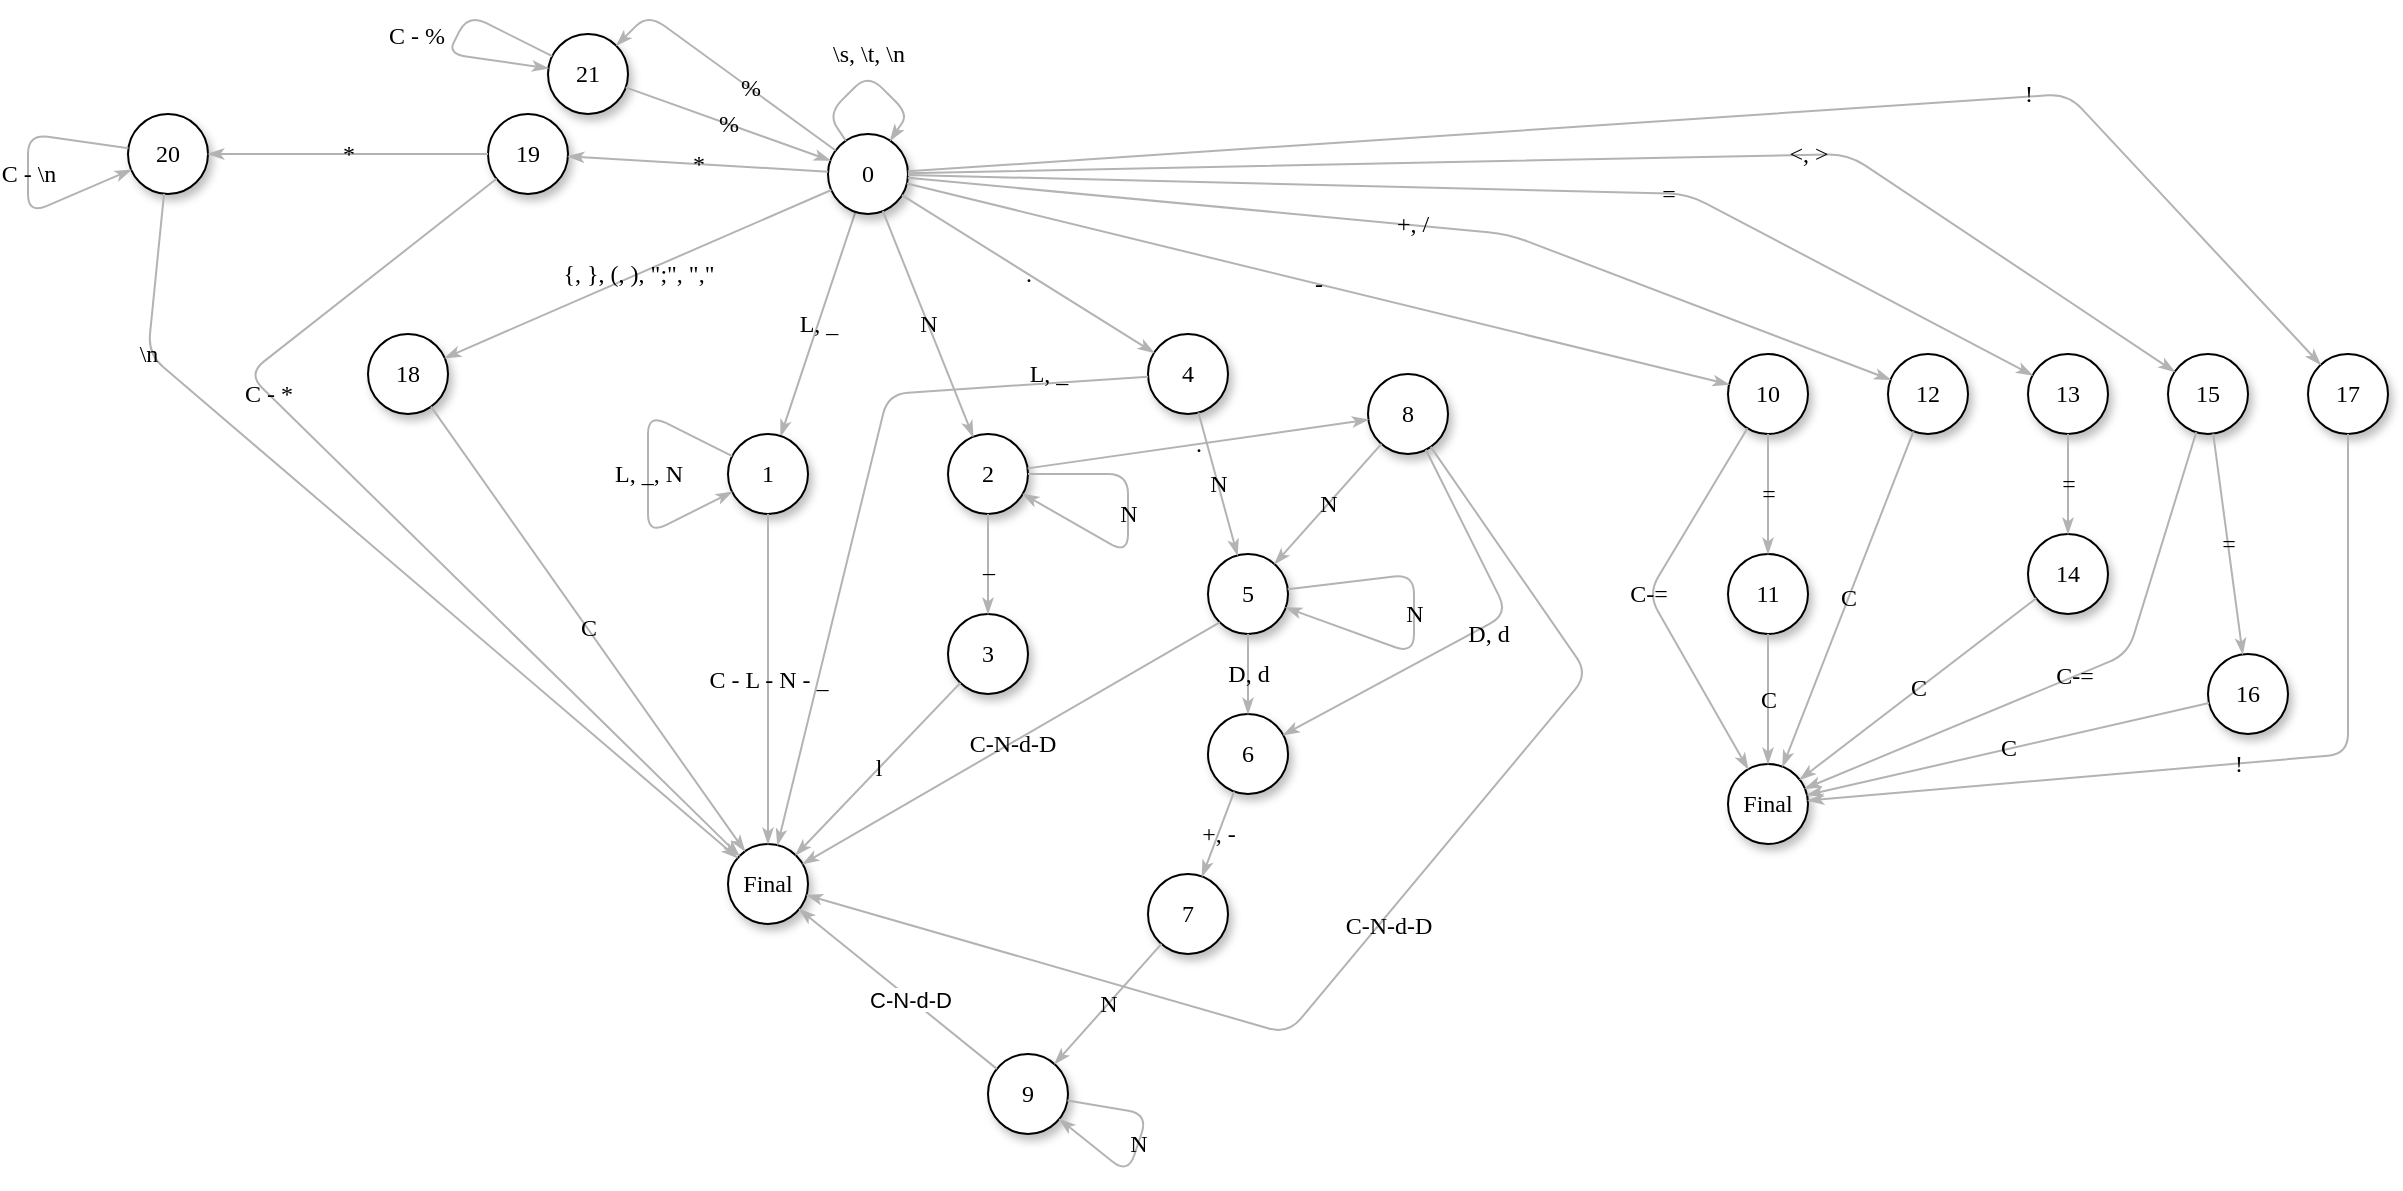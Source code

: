 <mxfile version="21.7.5" type="device">
  <diagram name="Page-1" id="42789a77-a242-8287-6e28-9cd8cfd52e62">
    <mxGraphModel dx="2057" dy="1332" grid="1" gridSize="10" guides="1" tooltips="1" connect="1" arrows="1" fold="1" page="1" pageScale="1" pageWidth="1100" pageHeight="850" background="none" math="0" shadow="0">
      <root>
        <mxCell id="0" />
        <mxCell id="1" parent="0" />
        <mxCell id="1ea317790d2ca983-13" value="L,&amp;nbsp;_" style="edgeStyle=none;rounded=1;html=1;labelBackgroundColor=none;startArrow=none;startFill=0;startSize=5;endArrow=classicThin;endFill=1;endSize=5;jettySize=auto;orthogonalLoop=1;strokeColor=#B3B3B3;strokeWidth=1;fontFamily=Verdana;fontSize=12" parent="1" source="1ea317790d2ca983-1" target="5TJmGQOhdWTkcNkg_cm5-1" edge="1">
          <mxGeometry relative="1" as="geometry">
            <mxPoint x="279.194" y="201.637" as="targetPoint" />
          </mxGeometry>
        </mxCell>
        <mxCell id="1ea317790d2ca983-1" value="0" style="ellipse;whiteSpace=wrap;html=1;rounded=0;shadow=1;comic=0;labelBackgroundColor=none;strokeWidth=1;fontFamily=Verdana;fontSize=12;align=center;" parent="1" vertex="1">
          <mxGeometry x="370" y="50" width="40" height="40" as="geometry" />
        </mxCell>
        <mxCell id="5TJmGQOhdWTkcNkg_cm5-1" value="1" style="ellipse;whiteSpace=wrap;html=1;rounded=0;shadow=1;comic=0;labelBackgroundColor=none;strokeWidth=1;fontFamily=Verdana;fontSize=12;align=center;" parent="1" vertex="1">
          <mxGeometry x="320" y="200" width="40" height="40" as="geometry" />
        </mxCell>
        <mxCell id="5TJmGQOhdWTkcNkg_cm5-3" value="L,&amp;nbsp;_, N" style="edgeStyle=none;rounded=1;html=1;labelBackgroundColor=none;startArrow=none;startFill=0;startSize=5;endArrow=classicThin;endFill=1;endSize=5;jettySize=auto;orthogonalLoop=1;strokeColor=#B3B3B3;strokeWidth=1;fontFamily=Verdana;fontSize=12;elbow=vertical;" parent="1" source="5TJmGQOhdWTkcNkg_cm5-1" target="5TJmGQOhdWTkcNkg_cm5-1" edge="1">
          <mxGeometry relative="1" as="geometry">
            <mxPoint x="420" y="220" as="targetPoint" />
            <mxPoint x="415" y="173" as="sourcePoint" />
            <Array as="points">
              <mxPoint x="280" y="190" />
            </Array>
            <mxPoint as="offset" />
          </mxGeometry>
        </mxCell>
        <mxCell id="CXH7mc3UCMZAINpEjaV8-1" value="2" style="ellipse;whiteSpace=wrap;html=1;rounded=0;shadow=1;comic=0;labelBackgroundColor=none;strokeWidth=1;fontFamily=Verdana;fontSize=12;align=center;" parent="1" vertex="1">
          <mxGeometry x="430" y="200" width="40" height="40" as="geometry" />
        </mxCell>
        <mxCell id="CXH7mc3UCMZAINpEjaV8-2" value="N" style="edgeStyle=none;rounded=1;html=1;labelBackgroundColor=none;startArrow=none;startFill=0;startSize=5;endArrow=classicThin;endFill=1;endSize=5;jettySize=auto;orthogonalLoop=1;strokeColor=#B3B3B3;strokeWidth=1;fontFamily=Verdana;fontSize=12" parent="1" source="1ea317790d2ca983-1" target="CXH7mc3UCMZAINpEjaV8-1" edge="1">
          <mxGeometry relative="1" as="geometry">
            <mxPoint x="365" y="217" as="targetPoint" />
            <mxPoint x="415" y="173" as="sourcePoint" />
          </mxGeometry>
        </mxCell>
        <mxCell id="CXH7mc3UCMZAINpEjaV8-3" value="Final" style="ellipse;whiteSpace=wrap;html=1;rounded=0;shadow=1;comic=0;labelBackgroundColor=none;strokeWidth=1;fontFamily=Verdana;fontSize=12;align=center;" parent="1" vertex="1">
          <mxGeometry x="320" y="405" width="40" height="40" as="geometry" />
        </mxCell>
        <mxCell id="CXH7mc3UCMZAINpEjaV8-4" value="C - L - N - _" style="edgeStyle=none;rounded=1;html=1;labelBackgroundColor=none;startArrow=none;startFill=0;startSize=5;endArrow=classicThin;endFill=1;endSize=5;jettySize=auto;orthogonalLoop=1;strokeColor=#B3B3B3;strokeWidth=1;fontFamily=Verdana;fontSize=12" parent="1" source="5TJmGQOhdWTkcNkg_cm5-1" target="CXH7mc3UCMZAINpEjaV8-3" edge="1">
          <mxGeometry relative="1" as="geometry">
            <mxPoint x="365" y="217" as="targetPoint" />
            <mxPoint x="415" y="173" as="sourcePoint" />
          </mxGeometry>
        </mxCell>
        <mxCell id="CXH7mc3UCMZAINpEjaV8-5" value="N" style="edgeStyle=none;rounded=1;html=1;labelBackgroundColor=none;startArrow=none;startFill=0;startSize=5;endArrow=classicThin;endFill=1;endSize=5;jettySize=auto;orthogonalLoop=1;strokeColor=#B3B3B3;strokeWidth=1;fontFamily=Verdana;fontSize=12;elbow=vertical;" parent="1" source="CXH7mc3UCMZAINpEjaV8-1" target="CXH7mc3UCMZAINpEjaV8-1" edge="1">
          <mxGeometry x="-0.07" relative="1" as="geometry">
            <mxPoint x="312" y="239" as="targetPoint" />
            <mxPoint x="312" y="221" as="sourcePoint" />
            <Array as="points">
              <mxPoint x="520" y="220" />
              <mxPoint x="520" y="260" />
            </Array>
            <mxPoint as="offset" />
          </mxGeometry>
        </mxCell>
        <mxCell id="CXH7mc3UCMZAINpEjaV8-6" value="3" style="ellipse;whiteSpace=wrap;html=1;rounded=0;shadow=1;comic=0;labelBackgroundColor=none;strokeWidth=1;fontFamily=Verdana;fontSize=12;align=center;" parent="1" vertex="1">
          <mxGeometry x="430" y="290" width="40" height="40" as="geometry" />
        </mxCell>
        <mxCell id="CXH7mc3UCMZAINpEjaV8-7" value="_" style="edgeStyle=none;rounded=1;html=1;labelBackgroundColor=none;startArrow=none;startFill=0;startSize=5;endArrow=classicThin;endFill=1;endSize=5;jettySize=auto;orthogonalLoop=1;strokeColor=#B3B3B3;strokeWidth=1;fontFamily=Verdana;fontSize=12" parent="1" source="CXH7mc3UCMZAINpEjaV8-1" target="CXH7mc3UCMZAINpEjaV8-6" edge="1">
          <mxGeometry relative="1" as="geometry">
            <mxPoint x="448" y="214" as="targetPoint" />
            <mxPoint x="422" y="176" as="sourcePoint" />
          </mxGeometry>
        </mxCell>
        <mxCell id="CXH7mc3UCMZAINpEjaV8-9" value="l" style="edgeStyle=none;rounded=1;html=1;labelBackgroundColor=none;startArrow=none;startFill=0;startSize=5;endArrow=classicThin;endFill=1;endSize=5;jettySize=auto;orthogonalLoop=1;strokeColor=#B3B3B3;strokeWidth=1;fontFamily=Verdana;fontSize=12" parent="1" source="CXH7mc3UCMZAINpEjaV8-6" target="CXH7mc3UCMZAINpEjaV8-3" edge="1">
          <mxGeometry x="-0.002" relative="1" as="geometry">
            <mxPoint x="353.815" y="410.538" as="targetPoint" />
            <mxPoint x="436.149" y="324.428" as="sourcePoint" />
            <mxPoint as="offset" />
          </mxGeometry>
        </mxCell>
        <mxCell id="CXH7mc3UCMZAINpEjaV8-10" value="8" style="ellipse;whiteSpace=wrap;html=1;rounded=0;shadow=1;comic=0;labelBackgroundColor=none;strokeWidth=1;fontFamily=Verdana;fontSize=12;align=center;" parent="1" vertex="1">
          <mxGeometry x="640" y="170" width="40" height="40" as="geometry" />
        </mxCell>
        <mxCell id="CXH7mc3UCMZAINpEjaV8-14" value="5" style="ellipse;whiteSpace=wrap;html=1;rounded=0;shadow=1;comic=0;labelBackgroundColor=none;strokeWidth=1;fontFamily=Verdana;fontSize=12;align=center;" parent="1" vertex="1">
          <mxGeometry x="560" y="260" width="40" height="40" as="geometry" />
        </mxCell>
        <mxCell id="CXH7mc3UCMZAINpEjaV8-18" value="N" style="edgeStyle=none;rounded=1;html=1;labelBackgroundColor=none;startArrow=none;startFill=0;startSize=5;endArrow=classicThin;endFill=1;endSize=5;jettySize=auto;orthogonalLoop=1;strokeColor=#B3B3B3;strokeWidth=1;fontFamily=Verdana;fontSize=12" parent="1" source="CXH7mc3UCMZAINpEjaV8-10" target="CXH7mc3UCMZAINpEjaV8-14" edge="1">
          <mxGeometry relative="1" as="geometry">
            <mxPoint x="571" y="205" as="targetPoint" />
            <mxPoint x="429" y="165" as="sourcePoint" />
          </mxGeometry>
        </mxCell>
        <mxCell id="CXH7mc3UCMZAINpEjaV8-21" value="N" style="edgeStyle=none;rounded=1;html=1;labelBackgroundColor=none;startArrow=none;startFill=0;startSize=5;endArrow=classicThin;endFill=1;endSize=5;jettySize=auto;orthogonalLoop=1;strokeColor=#B3B3B3;strokeWidth=1;fontFamily=Verdana;fontSize=12;elbow=vertical;" parent="1" source="CXH7mc3UCMZAINpEjaV8-14" target="CXH7mc3UCMZAINpEjaV8-14" edge="1">
          <mxGeometry x="-0.027" relative="1" as="geometry">
            <mxPoint x="610" y="280" as="targetPoint" />
            <mxPoint x="613" y="270" as="sourcePoint" />
            <Array as="points">
              <mxPoint x="663" y="270" />
              <mxPoint x="663" y="310" />
            </Array>
            <mxPoint as="offset" />
          </mxGeometry>
        </mxCell>
        <mxCell id="CXH7mc3UCMZAINpEjaV8-22" value="6" style="ellipse;whiteSpace=wrap;html=1;rounded=0;shadow=1;comic=0;labelBackgroundColor=none;strokeWidth=1;fontFamily=Verdana;fontSize=12;align=center;" parent="1" vertex="1">
          <mxGeometry x="560" y="340" width="40" height="40" as="geometry" />
        </mxCell>
        <mxCell id="CXH7mc3UCMZAINpEjaV8-23" value="D, d" style="edgeStyle=none;rounded=1;html=1;labelBackgroundColor=none;startArrow=none;startFill=0;startSize=5;endArrow=classicThin;endFill=1;endSize=5;jettySize=auto;orthogonalLoop=1;strokeColor=#B3B3B3;strokeWidth=1;fontFamily=Verdana;fontSize=12" parent="1" source="CXH7mc3UCMZAINpEjaV8-14" target="CXH7mc3UCMZAINpEjaV8-22" edge="1">
          <mxGeometry relative="1" as="geometry">
            <mxPoint x="590" y="270" as="targetPoint" />
            <mxPoint x="590" y="230" as="sourcePoint" />
          </mxGeometry>
        </mxCell>
        <mxCell id="CXH7mc3UCMZAINpEjaV8-24" value="D, d" style="edgeStyle=none;rounded=1;html=1;labelBackgroundColor=none;startArrow=none;startFill=0;startSize=5;endArrow=classicThin;endFill=1;endSize=5;jettySize=auto;orthogonalLoop=1;strokeColor=#B3B3B3;strokeWidth=1;fontFamily=Verdana;fontSize=12" parent="1" source="CXH7mc3UCMZAINpEjaV8-10" target="CXH7mc3UCMZAINpEjaV8-22" edge="1">
          <mxGeometry x="-0.04" y="4" relative="1" as="geometry">
            <mxPoint x="590" y="270" as="targetPoint" />
            <mxPoint x="590" y="230" as="sourcePoint" />
            <Array as="points">
              <mxPoint x="710" y="290" />
            </Array>
            <mxPoint as="offset" />
          </mxGeometry>
        </mxCell>
        <mxCell id="CXH7mc3UCMZAINpEjaV8-25" value="7" style="ellipse;whiteSpace=wrap;html=1;rounded=0;shadow=1;comic=0;labelBackgroundColor=none;strokeWidth=1;fontFamily=Verdana;fontSize=12;align=center;" parent="1" vertex="1">
          <mxGeometry x="530" y="420" width="40" height="40" as="geometry" />
        </mxCell>
        <mxCell id="CXH7mc3UCMZAINpEjaV8-26" value="+, -" style="edgeStyle=none;rounded=1;html=1;labelBackgroundColor=none;startArrow=none;startFill=0;startSize=5;endArrow=classicThin;endFill=1;endSize=5;jettySize=auto;orthogonalLoop=1;strokeColor=#B3B3B3;strokeWidth=1;fontFamily=Verdana;fontSize=12" parent="1" source="CXH7mc3UCMZAINpEjaV8-22" target="CXH7mc3UCMZAINpEjaV8-25" edge="1">
          <mxGeometry relative="1" as="geometry">
            <mxPoint x="590" y="350" as="targetPoint" />
            <mxPoint x="590" y="310" as="sourcePoint" />
          </mxGeometry>
        </mxCell>
        <mxCell id="CXH7mc3UCMZAINpEjaV8-28" value="4" style="ellipse;whiteSpace=wrap;html=1;rounded=0;shadow=1;comic=0;labelBackgroundColor=none;strokeWidth=1;fontFamily=Verdana;fontSize=12;align=center;" parent="1" vertex="1">
          <mxGeometry x="530" y="150" width="40" height="40" as="geometry" />
        </mxCell>
        <mxCell id="CXH7mc3UCMZAINpEjaV8-31" value="." style="edgeStyle=none;rounded=1;html=1;labelBackgroundColor=none;startArrow=none;startFill=0;startSize=5;endArrow=classicThin;endFill=1;endSize=5;jettySize=auto;orthogonalLoop=1;strokeColor=#B3B3B3;strokeWidth=1;fontFamily=Verdana;fontSize=12" parent="1" source="1ea317790d2ca983-1" target="CXH7mc3UCMZAINpEjaV8-28" edge="1">
          <mxGeometry relative="1" as="geometry">
            <mxPoint x="623" y="295" as="targetPoint" />
            <mxPoint x="677" y="235" as="sourcePoint" />
          </mxGeometry>
        </mxCell>
        <mxCell id="CXH7mc3UCMZAINpEjaV8-32" value="." style="edgeStyle=none;rounded=1;html=1;labelBackgroundColor=none;startArrow=none;startFill=0;startSize=5;endArrow=classicThin;endFill=1;endSize=5;jettySize=auto;orthogonalLoop=1;strokeColor=#B3B3B3;strokeWidth=1;fontFamily=Verdana;fontSize=12" parent="1" source="CXH7mc3UCMZAINpEjaV8-1" target="CXH7mc3UCMZAINpEjaV8-10" edge="1">
          <mxGeometry relative="1" as="geometry">
            <mxPoint x="633" y="305" as="targetPoint" />
            <mxPoint x="687" y="245" as="sourcePoint" />
          </mxGeometry>
        </mxCell>
        <mxCell id="CXH7mc3UCMZAINpEjaV8-35" value="N" style="edgeStyle=none;rounded=1;html=1;labelBackgroundColor=none;startArrow=none;startFill=0;startSize=5;endArrow=classicThin;endFill=1;endSize=5;jettySize=auto;orthogonalLoop=1;strokeColor=#B3B3B3;strokeWidth=1;fontFamily=Verdana;fontSize=12;" parent="1" source="CXH7mc3UCMZAINpEjaV8-28" target="CXH7mc3UCMZAINpEjaV8-14" edge="1">
          <mxGeometry relative="1" as="geometry">
            <mxPoint x="500" y="160" as="targetPoint" />
            <mxPoint x="430" y="160" as="sourcePoint" />
          </mxGeometry>
        </mxCell>
        <mxCell id="CXH7mc3UCMZAINpEjaV8-38" value="C-N-d-D" style="edgeStyle=none;rounded=1;html=1;labelBackgroundColor=none;startArrow=none;startFill=0;startSize=5;endArrow=classicThin;endFill=1;endSize=5;jettySize=auto;orthogonalLoop=1;strokeColor=#B3B3B3;strokeWidth=1;fontFamily=Verdana;fontSize=12;exitX=0;exitY=1;exitDx=0;exitDy=0;" parent="1" source="CXH7mc3UCMZAINpEjaV8-14" edge="1" target="CXH7mc3UCMZAINpEjaV8-3">
          <mxGeometry relative="1" as="geometry">
            <mxPoint x="364" y="421" as="targetPoint" />
            <mxPoint x="446" y="334" as="sourcePoint" />
          </mxGeometry>
        </mxCell>
        <mxCell id="CXH7mc3UCMZAINpEjaV8-39" value="C-N-d-D" style="edgeStyle=none;rounded=1;html=1;labelBackgroundColor=none;startArrow=none;startFill=0;startSize=5;endArrow=classicThin;endFill=1;endSize=5;jettySize=auto;orthogonalLoop=1;strokeColor=#B3B3B3;strokeWidth=1;fontFamily=Verdana;fontSize=12" parent="1" source="CXH7mc3UCMZAINpEjaV8-10" target="CXH7mc3UCMZAINpEjaV8-3" edge="1">
          <mxGeometry x="-0.04" y="4" relative="1" as="geometry">
            <mxPoint x="608" y="361" as="targetPoint" />
            <mxPoint x="679" y="218" as="sourcePoint" />
            <Array as="points">
              <mxPoint x="750" y="320" />
              <mxPoint x="600" y="500" />
            </Array>
            <mxPoint as="offset" />
          </mxGeometry>
        </mxCell>
        <mxCell id="CXH7mc3UCMZAINpEjaV8-40" value="9" style="ellipse;whiteSpace=wrap;html=1;rounded=0;shadow=1;comic=0;labelBackgroundColor=none;strokeWidth=1;fontFamily=Verdana;fontSize=12;align=center;" parent="1" vertex="1">
          <mxGeometry x="450" y="510" width="40" height="40" as="geometry" />
        </mxCell>
        <mxCell id="CXH7mc3UCMZAINpEjaV8-41" value="N" style="edgeStyle=none;rounded=1;html=1;labelBackgroundColor=none;startArrow=none;startFill=0;startSize=5;endArrow=classicThin;endFill=1;endSize=5;jettySize=auto;orthogonalLoop=1;strokeColor=#B3B3B3;strokeWidth=1;fontFamily=Verdana;fontSize=12" parent="1" source="CXH7mc3UCMZAINpEjaV8-25" target="CXH7mc3UCMZAINpEjaV8-40" edge="1">
          <mxGeometry relative="1" as="geometry">
            <mxPoint x="567" y="431" as="targetPoint" />
            <mxPoint x="583" y="389" as="sourcePoint" />
          </mxGeometry>
        </mxCell>
        <mxCell id="CXH7mc3UCMZAINpEjaV8-42" value="N" style="edgeStyle=none;rounded=1;html=1;labelBackgroundColor=none;startArrow=none;startFill=0;startSize=5;endArrow=classicThin;endFill=1;endSize=5;jettySize=auto;orthogonalLoop=1;strokeColor=#B3B3B3;strokeWidth=1;fontFamily=Verdana;fontSize=12;elbow=vertical;" parent="1" source="CXH7mc3UCMZAINpEjaV8-40" target="CXH7mc3UCMZAINpEjaV8-40" edge="1">
          <mxGeometry x="-0.027" relative="1" as="geometry">
            <mxPoint x="490" y="567" as="targetPoint" />
            <mxPoint x="491" y="558" as="sourcePoint" />
            <Array as="points">
              <mxPoint x="530" y="540" />
              <mxPoint x="520" y="570" />
            </Array>
            <mxPoint as="offset" />
          </mxGeometry>
        </mxCell>
        <mxCell id="CXH7mc3UCMZAINpEjaV8-43" value="&#xa;&lt;span style=&quot;color: rgb(0, 0, 0); font-family: Helvetica; font-size: 11px; font-style: normal; font-variant-ligatures: normal; font-variant-caps: normal; font-weight: 400; letter-spacing: normal; orphans: 2; text-align: center; text-indent: 0px; text-transform: none; widows: 2; word-spacing: 0px; -webkit-text-stroke-width: 0px; background-color: rgb(255, 255, 255); text-decoration-thickness: initial; text-decoration-style: initial; text-decoration-color: initial; float: none; display: inline !important;&quot;&gt;C-N-d-D&lt;/span&gt;&#xa;&#xa;" style="edgeStyle=none;rounded=1;html=1;labelBackgroundColor=none;startArrow=none;startFill=0;startSize=5;endArrow=classicThin;endFill=1;endSize=5;jettySize=auto;orthogonalLoop=1;strokeColor=#B3B3B3;strokeWidth=1;fontFamily=Verdana;fontSize=12" parent="1" source="CXH7mc3UCMZAINpEjaV8-40" target="CXH7mc3UCMZAINpEjaV8-3" edge="1">
          <mxGeometry x="-0.185" y="7" relative="1" as="geometry">
            <mxPoint x="364" y="421" as="targetPoint" />
            <mxPoint x="446" y="334" as="sourcePoint" />
            <mxPoint x="1" as="offset" />
          </mxGeometry>
        </mxCell>
        <mxCell id="CXH7mc3UCMZAINpEjaV8-45" value="10" style="ellipse;whiteSpace=wrap;html=1;rounded=0;shadow=1;comic=0;labelBackgroundColor=none;strokeWidth=1;fontFamily=Verdana;fontSize=12;align=center;" parent="1" vertex="1">
          <mxGeometry x="820" y="160" width="40" height="40" as="geometry" />
        </mxCell>
        <mxCell id="CXH7mc3UCMZAINpEjaV8-46" value="-" style="edgeStyle=none;rounded=1;html=1;labelBackgroundColor=none;startArrow=none;startFill=0;startSize=5;endArrow=classicThin;endFill=1;endSize=5;jettySize=auto;orthogonalLoop=1;strokeColor=#B3B3B3;strokeWidth=1;fontFamily=Verdana;fontSize=12" parent="1" source="1ea317790d2ca983-1" target="CXH7mc3UCMZAINpEjaV8-45" edge="1">
          <mxGeometry relative="1" as="geometry">
            <mxPoint x="543" y="169" as="targetPoint" />
            <mxPoint x="417" y="91" as="sourcePoint" />
          </mxGeometry>
        </mxCell>
        <mxCell id="CXH7mc3UCMZAINpEjaV8-48" value="11" style="ellipse;whiteSpace=wrap;html=1;rounded=0;shadow=1;comic=0;labelBackgroundColor=none;strokeWidth=1;fontFamily=Verdana;fontSize=12;align=center;" parent="1" vertex="1">
          <mxGeometry x="820" y="260" width="40" height="40" as="geometry" />
        </mxCell>
        <mxCell id="CXH7mc3UCMZAINpEjaV8-49" value="=" style="edgeStyle=none;rounded=1;html=1;labelBackgroundColor=none;startArrow=none;startFill=0;startSize=5;endArrow=classicThin;endFill=1;endSize=5;jettySize=auto;orthogonalLoop=1;strokeColor=#B3B3B3;strokeWidth=1;fontFamily=Verdana;fontSize=12" parent="1" source="CXH7mc3UCMZAINpEjaV8-45" target="CXH7mc3UCMZAINpEjaV8-48" edge="1">
          <mxGeometry relative="1" as="geometry">
            <mxPoint x="543" y="169" as="targetPoint" />
            <mxPoint x="417" y="91" as="sourcePoint" />
          </mxGeometry>
        </mxCell>
        <mxCell id="CXH7mc3UCMZAINpEjaV8-50" value="Final" style="ellipse;whiteSpace=wrap;html=1;rounded=0;shadow=1;comic=0;labelBackgroundColor=none;strokeWidth=1;fontFamily=Verdana;fontSize=12;align=center;" parent="1" vertex="1">
          <mxGeometry x="820" y="365" width="40" height="40" as="geometry" />
        </mxCell>
        <mxCell id="CXH7mc3UCMZAINpEjaV8-51" value="C" style="edgeStyle=none;rounded=1;html=1;labelBackgroundColor=none;startArrow=none;startFill=0;startSize=5;endArrow=classicThin;endFill=1;endSize=5;jettySize=auto;orthogonalLoop=1;strokeColor=#B3B3B3;strokeWidth=1;fontFamily=Verdana;fontSize=12" parent="1" source="CXH7mc3UCMZAINpEjaV8-48" target="CXH7mc3UCMZAINpEjaV8-50" edge="1">
          <mxGeometry relative="1" as="geometry">
            <mxPoint x="850" y="270" as="targetPoint" />
            <mxPoint x="850" y="210" as="sourcePoint" />
          </mxGeometry>
        </mxCell>
        <mxCell id="CXH7mc3UCMZAINpEjaV8-52" value="12" style="ellipse;whiteSpace=wrap;html=1;rounded=0;shadow=1;comic=0;labelBackgroundColor=none;strokeWidth=1;fontFamily=Verdana;fontSize=12;align=center;" parent="1" vertex="1">
          <mxGeometry x="900" y="160" width="40" height="40" as="geometry" />
        </mxCell>
        <mxCell id="CXH7mc3UCMZAINpEjaV8-53" value="+, /" style="edgeStyle=none;rounded=1;html=1;labelBackgroundColor=none;startArrow=none;startFill=0;startSize=5;endArrow=classicThin;endFill=1;endSize=5;jettySize=auto;orthogonalLoop=1;strokeColor=#B3B3B3;strokeWidth=1;fontFamily=Verdana;fontSize=12" parent="1" edge="1" target="CXH7mc3UCMZAINpEjaV8-52" source="1ea317790d2ca983-1">
          <mxGeometry relative="1" as="geometry">
            <mxPoint x="901.316" y="172.866" as="targetPoint" />
            <mxPoint x="409.915" y="71.837" as="sourcePoint" />
            <Array as="points">
              <mxPoint x="710" y="100" />
            </Array>
          </mxGeometry>
        </mxCell>
        <mxCell id="CXH7mc3UCMZAINpEjaV8-54" value="C-=" style="edgeStyle=none;rounded=1;html=1;labelBackgroundColor=none;startArrow=none;startFill=0;startSize=5;endArrow=classicThin;endFill=1;endSize=5;jettySize=auto;orthogonalLoop=1;strokeColor=#B3B3B3;strokeWidth=1;fontFamily=Verdana;fontSize=12" parent="1" source="CXH7mc3UCMZAINpEjaV8-45" target="CXH7mc3UCMZAINpEjaV8-50" edge="1">
          <mxGeometry x="-0.022" relative="1" as="geometry">
            <mxPoint x="650" y="203" as="targetPoint" />
            <mxPoint x="480" y="227" as="sourcePoint" />
            <Array as="points">
              <mxPoint x="780" y="280" />
            </Array>
            <mxPoint as="offset" />
          </mxGeometry>
        </mxCell>
        <mxCell id="CXH7mc3UCMZAINpEjaV8-55" value="C" style="edgeStyle=none;rounded=1;html=1;labelBackgroundColor=none;startArrow=none;startFill=0;startSize=5;endArrow=classicThin;endFill=1;endSize=5;jettySize=auto;orthogonalLoop=1;strokeColor=#B3B3B3;strokeWidth=1;fontFamily=Verdana;fontSize=12" parent="1" source="CXH7mc3UCMZAINpEjaV8-52" target="CXH7mc3UCMZAINpEjaV8-50" edge="1">
          <mxGeometry relative="1" as="geometry">
            <mxPoint x="850" y="375" as="targetPoint" />
            <mxPoint x="850" y="310" as="sourcePoint" />
          </mxGeometry>
        </mxCell>
        <mxCell id="CXH7mc3UCMZAINpEjaV8-57" value="13" style="ellipse;whiteSpace=wrap;html=1;rounded=0;shadow=1;comic=0;labelBackgroundColor=none;strokeWidth=1;fontFamily=Verdana;fontSize=12;align=center;" parent="1" vertex="1">
          <mxGeometry x="970" y="160" width="40" height="40" as="geometry" />
        </mxCell>
        <mxCell id="CXH7mc3UCMZAINpEjaV8-58" value="=" style="edgeStyle=none;rounded=1;html=1;labelBackgroundColor=none;startArrow=none;startFill=0;startSize=5;endArrow=classicThin;endFill=1;endSize=5;jettySize=auto;orthogonalLoop=1;strokeColor=#B3B3B3;strokeWidth=1;fontFamily=Verdana;fontSize=12" parent="1" source="1ea317790d2ca983-1" target="CXH7mc3UCMZAINpEjaV8-57" edge="1">
          <mxGeometry x="0.3" relative="1" as="geometry">
            <mxPoint x="911" y="183" as="targetPoint" />
            <mxPoint x="420" y="82" as="sourcePoint" />
            <Array as="points">
              <mxPoint x="800" y="80" />
            </Array>
            <mxPoint as="offset" />
          </mxGeometry>
        </mxCell>
        <mxCell id="CXH7mc3UCMZAINpEjaV8-60" value="14" style="ellipse;whiteSpace=wrap;html=1;rounded=0;shadow=1;comic=0;labelBackgroundColor=none;strokeWidth=1;fontFamily=Verdana;fontSize=12;align=center;" parent="1" vertex="1">
          <mxGeometry x="970" y="250" width="40" height="40" as="geometry" />
        </mxCell>
        <mxCell id="CXH7mc3UCMZAINpEjaV8-61" value="=" style="edgeStyle=none;rounded=1;html=1;labelBackgroundColor=none;startArrow=none;startFill=0;startSize=5;endArrow=classicThin;endFill=1;endSize=5;jettySize=auto;orthogonalLoop=1;strokeColor=#B3B3B3;strokeWidth=1;fontFamily=Verdana;fontSize=12" parent="1" source="CXH7mc3UCMZAINpEjaV8-57" target="CXH7mc3UCMZAINpEjaV8-60" edge="1">
          <mxGeometry relative="1" as="geometry">
            <mxPoint x="850" y="270" as="targetPoint" />
            <mxPoint x="850" y="210" as="sourcePoint" />
          </mxGeometry>
        </mxCell>
        <mxCell id="CXH7mc3UCMZAINpEjaV8-62" value="C" style="edgeStyle=none;rounded=1;html=1;labelBackgroundColor=none;startArrow=none;startFill=0;startSize=5;endArrow=classicThin;endFill=1;endSize=5;jettySize=auto;orthogonalLoop=1;strokeColor=#B3B3B3;strokeWidth=1;fontFamily=Verdana;fontSize=12" parent="1" source="CXH7mc3UCMZAINpEjaV8-60" target="CXH7mc3UCMZAINpEjaV8-50" edge="1">
          <mxGeometry relative="1" as="geometry">
            <mxPoint x="850" y="375" as="targetPoint" />
            <mxPoint x="850" y="310" as="sourcePoint" />
          </mxGeometry>
        </mxCell>
        <mxCell id="CXH7mc3UCMZAINpEjaV8-63" value="15" style="ellipse;whiteSpace=wrap;html=1;rounded=0;shadow=1;comic=0;labelBackgroundColor=none;strokeWidth=1;fontFamily=Verdana;fontSize=12;align=center;" parent="1" vertex="1">
          <mxGeometry x="1040" y="160" width="40" height="40" as="geometry" />
        </mxCell>
        <mxCell id="CXH7mc3UCMZAINpEjaV8-64" value="&amp;lt;, &amp;gt;" style="edgeStyle=none;rounded=1;html=1;labelBackgroundColor=none;startArrow=none;startFill=0;startSize=5;endArrow=classicThin;endFill=1;endSize=5;jettySize=auto;orthogonalLoop=1;strokeColor=#B3B3B3;strokeWidth=1;fontFamily=Verdana;fontSize=12" parent="1" source="1ea317790d2ca983-1" target="CXH7mc3UCMZAINpEjaV8-63" edge="1">
          <mxGeometry x="0.351" relative="1" as="geometry">
            <mxPoint x="982" y="181" as="targetPoint" />
            <mxPoint x="420" y="80" as="sourcePoint" />
            <Array as="points">
              <mxPoint x="880" y="60" />
            </Array>
            <mxPoint as="offset" />
          </mxGeometry>
        </mxCell>
        <mxCell id="CXH7mc3UCMZAINpEjaV8-66" value="16" style="ellipse;whiteSpace=wrap;html=1;rounded=0;shadow=1;comic=0;labelBackgroundColor=none;strokeWidth=1;fontFamily=Verdana;fontSize=12;align=center;" parent="1" vertex="1">
          <mxGeometry x="1060" y="310" width="40" height="40" as="geometry" />
        </mxCell>
        <mxCell id="CXH7mc3UCMZAINpEjaV8-67" value="C-=" style="edgeStyle=none;rounded=1;html=1;labelBackgroundColor=none;startArrow=none;startFill=0;startSize=5;endArrow=classicThin;endFill=1;endSize=5;jettySize=auto;orthogonalLoop=1;strokeColor=#B3B3B3;strokeWidth=1;fontFamily=Verdana;fontSize=12" parent="1" source="CXH7mc3UCMZAINpEjaV8-63" target="CXH7mc3UCMZAINpEjaV8-50" edge="1">
          <mxGeometry relative="1" as="geometry">
            <mxPoint x="857" y="376" as="targetPoint" />
            <mxPoint x="923" y="209" as="sourcePoint" />
            <Array as="points">
              <mxPoint x="1020" y="310" />
            </Array>
          </mxGeometry>
        </mxCell>
        <mxCell id="CXH7mc3UCMZAINpEjaV8-69" value="=" style="edgeStyle=none;rounded=1;html=1;labelBackgroundColor=none;startArrow=none;startFill=0;startSize=5;endArrow=classicThin;endFill=1;endSize=5;jettySize=auto;orthogonalLoop=1;strokeColor=#B3B3B3;strokeWidth=1;fontFamily=Verdana;fontSize=12" parent="1" source="CXH7mc3UCMZAINpEjaV8-63" target="CXH7mc3UCMZAINpEjaV8-66" edge="1">
          <mxGeometry relative="1" as="geometry">
            <mxPoint x="1000" y="260" as="targetPoint" />
            <mxPoint x="1000" y="210" as="sourcePoint" />
          </mxGeometry>
        </mxCell>
        <mxCell id="CXH7mc3UCMZAINpEjaV8-70" value="C" style="edgeStyle=none;rounded=1;html=1;labelBackgroundColor=none;startArrow=none;startFill=0;startSize=5;endArrow=classicThin;endFill=1;endSize=5;jettySize=auto;orthogonalLoop=1;strokeColor=#B3B3B3;strokeWidth=1;fontFamily=Verdana;fontSize=12" parent="1" source="CXH7mc3UCMZAINpEjaV8-66" target="CXH7mc3UCMZAINpEjaV8-50" edge="1">
          <mxGeometry relative="1" as="geometry">
            <mxPoint x="1104" y="301" as="targetPoint" />
            <mxPoint x="1076" y="209" as="sourcePoint" />
          </mxGeometry>
        </mxCell>
        <mxCell id="CXH7mc3UCMZAINpEjaV8-71" value="17" style="ellipse;whiteSpace=wrap;html=1;rounded=0;shadow=1;comic=0;labelBackgroundColor=none;strokeWidth=1;fontFamily=Verdana;fontSize=12;align=center;" parent="1" vertex="1">
          <mxGeometry x="1110" y="160" width="40" height="40" as="geometry" />
        </mxCell>
        <mxCell id="CXH7mc3UCMZAINpEjaV8-72" value="!" style="edgeStyle=none;rounded=1;html=1;labelBackgroundColor=none;startArrow=none;startFill=0;startSize=5;endArrow=classicThin;endFill=1;endSize=5;jettySize=auto;orthogonalLoop=1;strokeColor=#B3B3B3;strokeWidth=1;fontFamily=Verdana;fontSize=12" parent="1" source="1ea317790d2ca983-1" target="CXH7mc3UCMZAINpEjaV8-71" edge="1">
          <mxGeometry x="0.465" y="1" relative="1" as="geometry">
            <mxPoint x="1053" y="179" as="targetPoint" />
            <mxPoint x="420" y="80" as="sourcePoint" />
            <Array as="points">
              <mxPoint x="990" y="30" />
            </Array>
            <mxPoint as="offset" />
          </mxGeometry>
        </mxCell>
        <mxCell id="CXH7mc3UCMZAINpEjaV8-74" value="!" style="edgeStyle=none;rounded=1;html=1;labelBackgroundColor=none;startArrow=none;startFill=0;startSize=5;endArrow=classicThin;endFill=1;endSize=5;jettySize=auto;orthogonalLoop=1;strokeColor=#B3B3B3;strokeWidth=1;fontFamily=Verdana;fontSize=12" parent="1" source="CXH7mc3UCMZAINpEjaV8-71" target="CXH7mc3UCMZAINpEjaV8-50" edge="1">
          <mxGeometry relative="1" as="geometry">
            <mxPoint x="1137.884" y="250.112" as="targetPoint" />
            <mxPoint x="1000" y="210" as="sourcePoint" />
            <Array as="points">
              <mxPoint x="1130" y="360" />
            </Array>
          </mxGeometry>
        </mxCell>
        <mxCell id="CXH7mc3UCMZAINpEjaV8-76" value="L, _" style="edgeStyle=none;rounded=1;html=1;labelBackgroundColor=none;startArrow=none;startFill=0;startSize=5;endArrow=classicThin;endFill=1;endSize=5;jettySize=auto;orthogonalLoop=1;strokeColor=#B3B3B3;strokeWidth=1;fontFamily=Verdana;fontSize=12" parent="1" source="CXH7mc3UCMZAINpEjaV8-28" target="CXH7mc3UCMZAINpEjaV8-3" edge="1">
          <mxGeometry x="-0.725" y="-5" relative="1" as="geometry">
            <mxPoint x="460" y="300" as="targetPoint" />
            <mxPoint x="460" y="250" as="sourcePoint" />
            <Array as="points">
              <mxPoint x="400" y="180" />
            </Array>
            <mxPoint as="offset" />
          </mxGeometry>
        </mxCell>
        <mxCell id="CXH7mc3UCMZAINpEjaV8-78" value="18" style="ellipse;whiteSpace=wrap;html=1;rounded=0;shadow=1;comic=0;labelBackgroundColor=none;strokeWidth=1;fontFamily=Verdana;fontSize=12;align=center;" parent="1" vertex="1">
          <mxGeometry x="140" y="150" width="40" height="40" as="geometry" />
        </mxCell>
        <mxCell id="CXH7mc3UCMZAINpEjaV8-79" value="{, }, (, ), &quot;;&quot;, &quot;,&quot;" style="edgeStyle=none;rounded=1;html=1;labelBackgroundColor=none;startArrow=none;startFill=0;startSize=5;endArrow=classicThin;endFill=1;endSize=5;jettySize=auto;orthogonalLoop=1;strokeColor=#B3B3B3;strokeWidth=1;fontFamily=Verdana;fontSize=12" parent="1" edge="1" target="CXH7mc3UCMZAINpEjaV8-78" source="1ea317790d2ca983-1">
          <mxGeometry relative="1" as="geometry">
            <mxPoint x="178.335" y="162.012" as="targetPoint" />
            <mxPoint x="371.643" y="77.938" as="sourcePoint" />
          </mxGeometry>
        </mxCell>
        <mxCell id="CXH7mc3UCMZAINpEjaV8-80" value="C" style="edgeStyle=none;rounded=1;html=1;labelBackgroundColor=none;startArrow=none;startFill=0;startSize=5;endArrow=classicThin;endFill=1;endSize=5;jettySize=auto;orthogonalLoop=1;strokeColor=#B3B3B3;strokeWidth=1;fontFamily=Verdana;fontSize=12" parent="1" source="CXH7mc3UCMZAINpEjaV8-78" target="CXH7mc3UCMZAINpEjaV8-3" edge="1">
          <mxGeometry relative="1" as="geometry">
            <mxPoint x="350" y="415" as="targetPoint" />
            <mxPoint x="350" y="250" as="sourcePoint" />
          </mxGeometry>
        </mxCell>
        <mxCell id="CXH7mc3UCMZAINpEjaV8-81" value="19" style="ellipse;whiteSpace=wrap;html=1;rounded=0;shadow=1;comic=0;labelBackgroundColor=none;strokeWidth=1;fontFamily=Verdana;fontSize=12;align=center;" parent="1" vertex="1">
          <mxGeometry x="200" y="40" width="40" height="40" as="geometry" />
        </mxCell>
        <mxCell id="CXH7mc3UCMZAINpEjaV8-82" value="*" style="edgeStyle=none;rounded=1;html=1;labelBackgroundColor=none;startArrow=none;startFill=0;startSize=5;endArrow=classicThin;endFill=1;endSize=5;jettySize=auto;orthogonalLoop=1;strokeColor=#B3B3B3;strokeWidth=1;fontFamily=Verdana;fontSize=12" parent="1" source="1ea317790d2ca983-1" target="CXH7mc3UCMZAINpEjaV8-81" edge="1">
          <mxGeometry relative="1" as="geometry">
            <mxPoint x="356" y="211" as="targetPoint" />
            <mxPoint x="394" y="99" as="sourcePoint" />
          </mxGeometry>
        </mxCell>
        <mxCell id="CXH7mc3UCMZAINpEjaV8-84" value="20" style="ellipse;whiteSpace=wrap;html=1;rounded=0;shadow=1;comic=0;labelBackgroundColor=none;strokeWidth=1;fontFamily=Verdana;fontSize=12;align=center;" parent="1" vertex="1">
          <mxGeometry x="20" y="40" width="40" height="40" as="geometry" />
        </mxCell>
        <mxCell id="CXH7mc3UCMZAINpEjaV8-85" value="*" style="edgeStyle=none;rounded=1;html=1;labelBackgroundColor=none;startArrow=none;startFill=0;startSize=5;endArrow=classicThin;endFill=1;endSize=5;jettySize=auto;orthogonalLoop=1;strokeColor=#B3B3B3;strokeWidth=1;fontFamily=Verdana;fontSize=12" parent="1" source="CXH7mc3UCMZAINpEjaV8-81" target="CXH7mc3UCMZAINpEjaV8-84" edge="1">
          <mxGeometry relative="1" as="geometry">
            <mxPoint x="356" y="211" as="targetPoint" />
            <mxPoint x="394" y="99" as="sourcePoint" />
          </mxGeometry>
        </mxCell>
        <mxCell id="CXH7mc3UCMZAINpEjaV8-88" value="C - \n" style="edgeStyle=none;rounded=1;html=1;labelBackgroundColor=none;startArrow=none;startFill=0;startSize=5;endArrow=classicThin;endFill=1;endSize=5;jettySize=auto;orthogonalLoop=1;strokeColor=#B3B3B3;strokeWidth=1;fontFamily=Verdana;fontSize=12;elbow=vertical;" parent="1" source="CXH7mc3UCMZAINpEjaV8-84" target="CXH7mc3UCMZAINpEjaV8-84" edge="1">
          <mxGeometry x="-0.037" relative="1" as="geometry">
            <mxPoint x="127" y="211" as="targetPoint" />
            <mxPoint x="127" y="193" as="sourcePoint" />
            <Array as="points">
              <mxPoint x="-30" y="50" />
              <mxPoint x="-30" y="90" />
            </Array>
            <mxPoint as="offset" />
          </mxGeometry>
        </mxCell>
        <mxCell id="CXH7mc3UCMZAINpEjaV8-90" value="C - *" style="edgeStyle=none;rounded=1;html=1;labelBackgroundColor=none;startArrow=none;startFill=0;startSize=5;endArrow=classicThin;endFill=1;endSize=5;jettySize=auto;orthogonalLoop=1;strokeColor=#B3B3B3;strokeWidth=1;fontFamily=Verdana;fontSize=12;" parent="1" source="CXH7mc3UCMZAINpEjaV8-81" target="CXH7mc3UCMZAINpEjaV8-3" edge="1">
          <mxGeometry x="-0.314" relative="1" as="geometry">
            <mxPoint x="338" y="419" as="targetPoint" />
            <mxPoint x="182" y="196" as="sourcePoint" />
            <Array as="points">
              <mxPoint x="80" y="170" />
            </Array>
            <mxPoint as="offset" />
          </mxGeometry>
        </mxCell>
        <mxCell id="CXH7mc3UCMZAINpEjaV8-91" value="\n" style="edgeStyle=none;rounded=1;html=1;labelBackgroundColor=none;startArrow=none;startFill=0;startSize=5;endArrow=classicThin;endFill=1;endSize=5;jettySize=auto;orthogonalLoop=1;strokeColor=#B3B3B3;strokeWidth=1;fontFamily=Verdana;fontSize=12;" parent="1" source="CXH7mc3UCMZAINpEjaV8-84" target="CXH7mc3UCMZAINpEjaV8-3" edge="1">
          <mxGeometry x="-0.656" relative="1" as="geometry">
            <mxPoint x="330" y="430" as="targetPoint" />
            <mxPoint x="214" y="82" as="sourcePoint" />
            <Array as="points">
              <mxPoint x="30" y="160" />
            </Array>
            <mxPoint as="offset" />
          </mxGeometry>
        </mxCell>
        <mxCell id="CXH7mc3UCMZAINpEjaV8-92" value="21" style="ellipse;whiteSpace=wrap;html=1;rounded=0;shadow=1;comic=0;labelBackgroundColor=none;strokeWidth=1;fontFamily=Verdana;fontSize=12;align=center;" parent="1" vertex="1">
          <mxGeometry x="230" width="40" height="40" as="geometry" />
        </mxCell>
        <mxCell id="CXH7mc3UCMZAINpEjaV8-93" value="%" style="edgeStyle=none;rounded=1;html=1;labelBackgroundColor=none;startArrow=none;startFill=0;startSize=5;endArrow=classicThin;endFill=1;endSize=5;jettySize=auto;orthogonalLoop=1;strokeColor=#B3B3B3;strokeWidth=1;fontFamily=Verdana;fontSize=12" parent="1" source="1ea317790d2ca983-1" target="CXH7mc3UCMZAINpEjaV8-92" edge="1">
          <mxGeometry x="-0.241" relative="1" as="geometry">
            <mxPoint x="250" y="71" as="targetPoint" />
            <mxPoint x="380" y="79" as="sourcePoint" />
            <Array as="points">
              <mxPoint x="280" y="-10" />
            </Array>
            <mxPoint as="offset" />
          </mxGeometry>
        </mxCell>
        <mxCell id="CXH7mc3UCMZAINpEjaV8-94" value="C - %" style="edgeStyle=none;rounded=1;html=1;labelBackgroundColor=none;startArrow=none;startFill=0;startSize=5;endArrow=classicThin;endFill=1;endSize=5;jettySize=auto;orthogonalLoop=1;strokeColor=#B3B3B3;strokeWidth=1;fontFamily=Verdana;fontSize=12;elbow=vertical;" parent="1" source="CXH7mc3UCMZAINpEjaV8-92" target="CXH7mc3UCMZAINpEjaV8-92" edge="1">
          <mxGeometry x="0.256" y="22" relative="1" as="geometry">
            <mxPoint x="-178" y="88" as="targetPoint" />
            <mxPoint x="-180" y="77" as="sourcePoint" />
            <Array as="points">
              <mxPoint x="190" y="-10" />
              <mxPoint x="180" y="10" />
            </Array>
            <mxPoint x="-25" y="12" as="offset" />
          </mxGeometry>
        </mxCell>
        <mxCell id="CXH7mc3UCMZAINpEjaV8-95" value="%" style="edgeStyle=none;rounded=1;html=1;labelBackgroundColor=none;startArrow=none;startFill=0;startSize=5;endArrow=classicThin;endFill=1;endSize=5;jettySize=auto;orthogonalLoop=1;strokeColor=#B3B3B3;strokeWidth=1;fontFamily=Verdana;fontSize=12" parent="1" source="CXH7mc3UCMZAINpEjaV8-92" target="1ea317790d2ca983-1" edge="1">
          <mxGeometry relative="1" as="geometry">
            <mxPoint x="70" y="70" as="targetPoint" />
            <mxPoint x="210" y="70" as="sourcePoint" />
          </mxGeometry>
        </mxCell>
        <mxCell id="1zMnBbW68WMCpPOdpq3a-1" value="\s, \t, \n" style="edgeStyle=none;rounded=1;html=1;labelBackgroundColor=none;startArrow=none;startFill=0;startSize=5;endArrow=classicThin;endFill=1;endSize=5;jettySize=auto;orthogonalLoop=1;strokeColor=#B3B3B3;strokeWidth=1;fontFamily=Verdana;fontSize=12;" parent="1" source="1ea317790d2ca983-1" target="1ea317790d2ca983-1" edge="1">
          <mxGeometry y="10" relative="1" as="geometry">
            <mxPoint x="440" y="10" as="targetPoint" />
            <mxPoint x="380" y="79" as="sourcePoint" />
            <Array as="points">
              <mxPoint x="370" y="40" />
              <mxPoint x="390" y="20" />
              <mxPoint x="410" y="40" />
            </Array>
            <mxPoint x="-7" y="-3" as="offset" />
          </mxGeometry>
        </mxCell>
      </root>
    </mxGraphModel>
  </diagram>
</mxfile>
